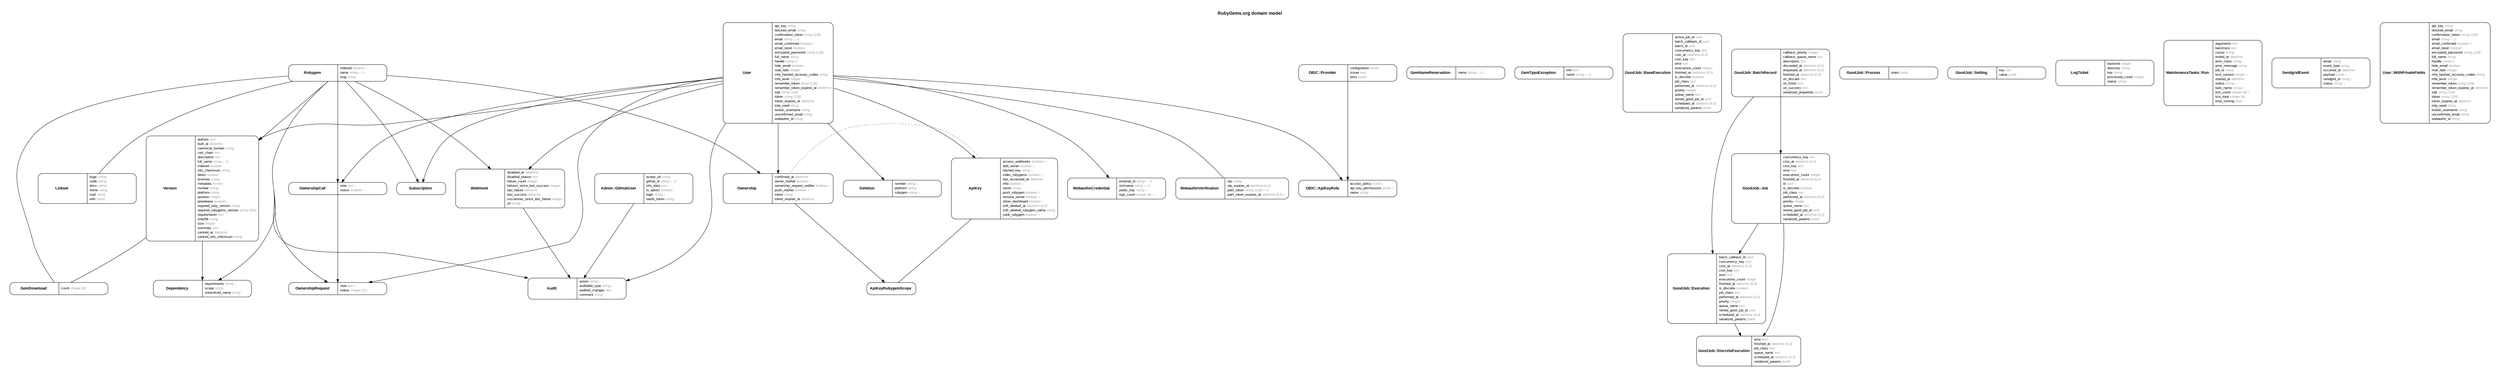 digraph Gemcutter {
rankdir = "LR";
ranksep = "0.5";
nodesep = "0.4";
pad = "0.4,0.4";
margin = "0,0";
concentrate = "true";
labelloc = "t";
fontsize = "13";
fontname = "Arial Bold";
splines = "spline";
node[ shape  =  "Mrecord" , fontsize  =  "10" , fontname  =  "Arial" , margin  =  "0.07,0.05" , penwidth  =  "1.0"];
edge[ fontname  =  "Arial" , fontsize  =  "7" , dir  =  "both" , arrowsize  =  "0.9" , penwidth  =  "1.0" , labelangle  =  "32" , labeldistance  =  "1.8"];
rankdir = "TB";
label = "RubyGems.org domain model\n\n";
"m_Admin::GitHubUser" [label = <<table border="0" align="center" cellspacing="0.5" cellpadding="0" width="134">
  <tr><td align="center" valign="bottom" width="130"><font face="Arial Bold" point-size="11">Admin::GitHubUser</font></td></tr>
</table>
|
<table border="0" align="left" cellspacing="2" cellpadding="0" width="134">
  <tr><td align="left" width="130" port="avatar_url">avatar_url <font face="Arial Italic" color="grey60">string</font></td></tr>
  <tr><td align="left" width="130" port="github_id">github_id <font face="Arial Italic" color="grey60">string ∗ U</font></td></tr>
  <tr><td align="left" width="130" port="info_data">info_data <font face="Arial Italic" color="grey60">json ∗</font></td></tr>
  <tr><td align="left" width="130" port="is_admin">is_admin <font face="Arial Italic" color="grey60">boolean</font></td></tr>
  <tr><td align="left" width="130" port="login">login <font face="Arial Italic" color="grey60">string ∗</font></td></tr>
  <tr><td align="left" width="130" port="oauth_token">oauth_token <font face="Arial Italic" color="grey60">string</font></td></tr>
</table>
>];
m_ApiKey [label = <<table border="0" align="center" cellspacing="0.5" cellpadding="0" width="134">
  <tr><td align="center" valign="bottom" width="130"><font face="Arial Bold" point-size="11">ApiKey</font></td></tr>
</table>
|
<table border="0" align="left" cellspacing="2" cellpadding="0" width="134">
  <tr><td align="left" width="130" port="access_webhooks">access_webhooks <font face="Arial Italic" color="grey60">boolean ∗</font></td></tr>
  <tr><td align="left" width="130" port="add_owner">add_owner <font face="Arial Italic" color="grey60">boolean ∗</font></td></tr>
  <tr><td align="left" width="130" port="hashed_key">hashed_key <font face="Arial Italic" color="grey60">string ∗</font></td></tr>
  <tr><td align="left" width="130" port="index_rubygems">index_rubygems <font face="Arial Italic" color="grey60">boolean ∗</font></td></tr>
  <tr><td align="left" width="130" port="last_accessed_at">last_accessed_at <font face="Arial Italic" color="grey60">datetime</font></td></tr>
  <tr><td align="left" width="130" port="mfa">mfa <font face="Arial Italic" color="grey60">boolean ∗</font></td></tr>
  <tr><td align="left" width="130" port="name">name <font face="Arial Italic" color="grey60">string ∗</font></td></tr>
  <tr><td align="left" width="130" port="push_rubygem">push_rubygem <font face="Arial Italic" color="grey60">boolean ∗</font></td></tr>
  <tr><td align="left" width="130" port="remove_owner">remove_owner <font face="Arial Italic" color="grey60">boolean ∗</font></td></tr>
  <tr><td align="left" width="130" port="show_dashboard">show_dashboard <font face="Arial Italic" color="grey60">boolean ∗</font></td></tr>
  <tr><td align="left" width="130" port="soft_deleted_at">soft_deleted_at <font face="Arial Italic" color="grey60">datetime (6,0)</font></td></tr>
  <tr><td align="left" width="130" port="soft_deleted_rubygem_name">soft_deleted_rubygem_name <font face="Arial Italic" color="grey60">string</font></td></tr>
  <tr><td align="left" width="130" port="yank_rubygem">yank_rubygem <font face="Arial Italic" color="grey60">boolean ∗</font></td></tr>
</table>
>];
m_ApiKeyRubygemScope [label = <<table border="0" align="center" cellspacing="0.5" cellpadding="0" width="134">
  <tr><td align="center" valign="bottom" width="130"><font face="Arial Bold" point-size="11">ApiKeyRubygemScope</font></td></tr>
</table>
>];
m_Audit [label = <<table border="0" align="center" cellspacing="0.5" cellpadding="0" width="134">
  <tr><td align="center" valign="bottom" width="130"><font face="Arial Bold" point-size="11">Audit</font></td></tr>
</table>
|
<table border="0" align="left" cellspacing="2" cellpadding="0" width="134">
  <tr><td align="left" width="130" port="action">action <font face="Arial Italic" color="grey60">string ∗</font></td></tr>
  <tr><td align="left" width="130" port="auditable_type">auditable_type <font face="Arial Italic" color="grey60">string ∗</font></td></tr>
  <tr><td align="left" width="130" port="audited_changes">audited_changes <font face="Arial Italic" color="grey60">text</font></td></tr>
  <tr><td align="left" width="130" port="comment">comment <font face="Arial Italic" color="grey60">string</font></td></tr>
</table>
>];
m_Deletion [label = <<table border="0" align="center" cellspacing="0.5" cellpadding="0" width="134">
  <tr><td align="center" valign="bottom" width="130"><font face="Arial Bold" point-size="11">Deletion</font></td></tr>
</table>
|
<table border="0" align="left" cellspacing="2" cellpadding="0" width="134">
  <tr><td align="left" width="130" port="number">number <font face="Arial Italic" color="grey60">string ∗</font></td></tr>
  <tr><td align="left" width="130" port="platform">platform <font face="Arial Italic" color="grey60">string</font></td></tr>
  <tr><td align="left" width="130" port="rubygem">rubygem <font face="Arial Italic" color="grey60">string ∗</font></td></tr>
</table>
>];
m_Dependency [label = <<table border="0" align="center" cellspacing="0.5" cellpadding="0" width="134">
  <tr><td align="center" valign="bottom" width="130"><font face="Arial Bold" point-size="11">Dependency</font></td></tr>
</table>
|
<table border="0" align="left" cellspacing="2" cellpadding="0" width="134">
  <tr><td align="left" width="130" port="requirements">requirements <font face="Arial Italic" color="grey60">string ∗</font></td></tr>
  <tr><td align="left" width="130" port="scope">scope <font face="Arial Italic" color="grey60">string</font></td></tr>
  <tr><td align="left" width="130" port="unresolved_name">unresolved_name <font face="Arial Italic" color="grey60">string</font></td></tr>
</table>
>];
m_GemDownload [label = <<table border="0" align="center" cellspacing="0.5" cellpadding="0" width="134">
  <tr><td align="center" valign="bottom" width="130"><font face="Arial Bold" point-size="11">GemDownload</font></td></tr>
</table>
|
<table border="0" align="left" cellspacing="2" cellpadding="0" width="134">
  <tr><td align="left" width="130" port="count">count <font face="Arial Italic" color="grey60">integer (8)</font></td></tr>
</table>
>];
m_GemNameReservation [label = <<table border="0" align="center" cellspacing="0.5" cellpadding="0" width="134">
  <tr><td align="center" valign="bottom" width="130"><font face="Arial Bold" point-size="11">GemNameReservation</font></td></tr>
</table>
|
<table border="0" align="left" cellspacing="2" cellpadding="0" width="134">
  <tr><td align="left" width="130" port="name">name <font face="Arial Italic" color="grey60">string ∗ U</font></td></tr>
</table>
>];
m_GemTypoException [label = <<table border="0" align="center" cellspacing="0.5" cellpadding="0" width="134">
  <tr><td align="center" valign="bottom" width="130"><font face="Arial Bold" point-size="11">GemTypoException</font></td></tr>
</table>
|
<table border="0" align="left" cellspacing="2" cellpadding="0" width="134">
  <tr><td align="left" width="130" port="info">info <font face="Arial Italic" color="grey60">text</font></td></tr>
  <tr><td align="left" width="130" port="name">name <font face="Arial Italic" color="grey60">string ∗ U</font></td></tr>
</table>
>];
"m_GoodJob::BaseExecution" [label = <<table border="0" align="center" cellspacing="0.5" cellpadding="0" width="134">
  <tr><td align="center" valign="bottom" width="130"><font face="Arial Bold" point-size="11">GoodJob::BaseExecution</font></td></tr>
</table>
|
<table border="0" align="left" cellspacing="2" cellpadding="0" width="134">
  <tr><td align="left" width="130" port="active_job_id">active_job_id <font face="Arial Italic" color="grey60">uuid</font></td></tr>
  <tr><td align="left" width="130" port="batch_callback_id">batch_callback_id <font face="Arial Italic" color="grey60">uuid</font></td></tr>
  <tr><td align="left" width="130" port="batch_id">batch_id <font face="Arial Italic" color="grey60">uuid</font></td></tr>
  <tr><td align="left" width="130" port="concurrency_key">concurrency_key <font face="Arial Italic" color="grey60">text</font></td></tr>
  <tr><td align="left" width="130" port="cron_at">cron_at <font face="Arial Italic" color="grey60">datetime (6,0)</font></td></tr>
  <tr><td align="left" width="130" port="cron_key">cron_key <font face="Arial Italic" color="grey60">text</font></td></tr>
  <tr><td align="left" width="130" port="error">error <font face="Arial Italic" color="grey60">text</font></td></tr>
  <tr><td align="left" width="130" port="executions_count">executions_count <font face="Arial Italic" color="grey60">integer</font></td></tr>
  <tr><td align="left" width="130" port="finished_at">finished_at <font face="Arial Italic" color="grey60">datetime (6,0)</font></td></tr>
  <tr><td align="left" width="130" port="is_discrete">is_discrete <font face="Arial Italic" color="grey60">boolean</font></td></tr>
  <tr><td align="left" width="130" port="job_class">job_class <font face="Arial Italic" color="grey60">text</font></td></tr>
  <tr><td align="left" width="130" port="performed_at">performed_at <font face="Arial Italic" color="grey60">datetime (6,0)</font></td></tr>
  <tr><td align="left" width="130" port="priority">priority <font face="Arial Italic" color="grey60">integer</font></td></tr>
  <tr><td align="left" width="130" port="queue_name">queue_name <font face="Arial Italic" color="grey60">text</font></td></tr>
  <tr><td align="left" width="130" port="retried_good_job_id">retried_good_job_id <font face="Arial Italic" color="grey60">uuid</font></td></tr>
  <tr><td align="left" width="130" port="scheduled_at">scheduled_at <font face="Arial Italic" color="grey60">datetime (6,0)</font></td></tr>
  <tr><td align="left" width="130" port="serialized_params">serialized_params <font face="Arial Italic" color="grey60">jsonb</font></td></tr>
</table>
>];
"m_GoodJob::BatchRecord" [label = <<table border="0" align="center" cellspacing="0.5" cellpadding="0" width="134">
  <tr><td align="center" valign="bottom" width="130"><font face="Arial Bold" point-size="11">GoodJob::BatchRecord</font></td></tr>
</table>
|
<table border="0" align="left" cellspacing="2" cellpadding="0" width="134">
  <tr><td align="left" width="130" port="callback_priority">callback_priority <font face="Arial Italic" color="grey60">integer</font></td></tr>
  <tr><td align="left" width="130" port="callback_queue_name">callback_queue_name <font face="Arial Italic" color="grey60">text</font></td></tr>
  <tr><td align="left" width="130" port="description">description <font face="Arial Italic" color="grey60">text</font></td></tr>
  <tr><td align="left" width="130" port="discarded_at">discarded_at <font face="Arial Italic" color="grey60">datetime (6,0)</font></td></tr>
  <tr><td align="left" width="130" port="enqueued_at">enqueued_at <font face="Arial Italic" color="grey60">datetime (6,0)</font></td></tr>
  <tr><td align="left" width="130" port="finished_at">finished_at <font face="Arial Italic" color="grey60">datetime (6,0)</font></td></tr>
  <tr><td align="left" width="130" port="on_discard">on_discard <font face="Arial Italic" color="grey60">text</font></td></tr>
  <tr><td align="left" width="130" port="on_finish">on_finish <font face="Arial Italic" color="grey60">text</font></td></tr>
  <tr><td align="left" width="130" port="on_success">on_success <font face="Arial Italic" color="grey60">text</font></td></tr>
  <tr><td align="left" width="130" port="serialized_properties">serialized_properties <font face="Arial Italic" color="grey60">jsonb</font></td></tr>
</table>
>];
"m_GoodJob::DiscreteExecution" [label = <<table border="0" align="center" cellspacing="0.5" cellpadding="0" width="134">
  <tr><td align="center" valign="bottom" width="130"><font face="Arial Bold" point-size="11">GoodJob::DiscreteExecution</font></td></tr>
</table>
|
<table border="0" align="left" cellspacing="2" cellpadding="0" width="134">
  <tr><td align="left" width="130" port="error">error <font face="Arial Italic" color="grey60">text</font></td></tr>
  <tr><td align="left" width="130" port="finished_at">finished_at <font face="Arial Italic" color="grey60">datetime (6,0)</font></td></tr>
  <tr><td align="left" width="130" port="job_class">job_class <font face="Arial Italic" color="grey60">text</font></td></tr>
  <tr><td align="left" width="130" port="queue_name">queue_name <font face="Arial Italic" color="grey60">text</font></td></tr>
  <tr><td align="left" width="130" port="scheduled_at">scheduled_at <font face="Arial Italic" color="grey60">datetime (6,0)</font></td></tr>
  <tr><td align="left" width="130" port="serialized_params">serialized_params <font face="Arial Italic" color="grey60">jsonb</font></td></tr>
</table>
>];
"m_GoodJob::Execution" [label = <<table border="0" align="center" cellspacing="0.5" cellpadding="0" width="134">
  <tr><td align="center" valign="bottom" width="130"><font face="Arial Bold" point-size="11">GoodJob::Execution</font></td></tr>
</table>
|
<table border="0" align="left" cellspacing="2" cellpadding="0" width="134">
  <tr><td align="left" width="130" port="batch_callback_id">batch_callback_id <font face="Arial Italic" color="grey60">uuid</font></td></tr>
  <tr><td align="left" width="130" port="concurrency_key">concurrency_key <font face="Arial Italic" color="grey60">text</font></td></tr>
  <tr><td align="left" width="130" port="cron_at">cron_at <font face="Arial Italic" color="grey60">datetime (6,0)</font></td></tr>
  <tr><td align="left" width="130" port="cron_key">cron_key <font face="Arial Italic" color="grey60">text</font></td></tr>
  <tr><td align="left" width="130" port="error">error <font face="Arial Italic" color="grey60">text</font></td></tr>
  <tr><td align="left" width="130" port="executions_count">executions_count <font face="Arial Italic" color="grey60">integer</font></td></tr>
  <tr><td align="left" width="130" port="finished_at">finished_at <font face="Arial Italic" color="grey60">datetime (6,0)</font></td></tr>
  <tr><td align="left" width="130" port="is_discrete">is_discrete <font face="Arial Italic" color="grey60">boolean</font></td></tr>
  <tr><td align="left" width="130" port="job_class">job_class <font face="Arial Italic" color="grey60">text</font></td></tr>
  <tr><td align="left" width="130" port="performed_at">performed_at <font face="Arial Italic" color="grey60">datetime (6,0)</font></td></tr>
  <tr><td align="left" width="130" port="priority">priority <font face="Arial Italic" color="grey60">integer</font></td></tr>
  <tr><td align="left" width="130" port="queue_name">queue_name <font face="Arial Italic" color="grey60">text</font></td></tr>
  <tr><td align="left" width="130" port="retried_good_job_id">retried_good_job_id <font face="Arial Italic" color="grey60">uuid</font></td></tr>
  <tr><td align="left" width="130" port="scheduled_at">scheduled_at <font face="Arial Italic" color="grey60">datetime (6,0)</font></td></tr>
  <tr><td align="left" width="130" port="serialized_params">serialized_params <font face="Arial Italic" color="grey60">jsonb</font></td></tr>
</table>
>];
"m_GoodJob::Job" [label = <<table border="0" align="center" cellspacing="0.5" cellpadding="0" width="134">
  <tr><td align="center" valign="bottom" width="130"><font face="Arial Bold" point-size="11">GoodJob::Job</font></td></tr>
</table>
|
<table border="0" align="left" cellspacing="2" cellpadding="0" width="134">
  <tr><td align="left" width="130" port="concurrency_key">concurrency_key <font face="Arial Italic" color="grey60">text</font></td></tr>
  <tr><td align="left" width="130" port="cron_at">cron_at <font face="Arial Italic" color="grey60">datetime (6,0)</font></td></tr>
  <tr><td align="left" width="130" port="cron_key">cron_key <font face="Arial Italic" color="grey60">text</font></td></tr>
  <tr><td align="left" width="130" port="error">error <font face="Arial Italic" color="grey60">text</font></td></tr>
  <tr><td align="left" width="130" port="executions_count">executions_count <font face="Arial Italic" color="grey60">integer</font></td></tr>
  <tr><td align="left" width="130" port="finished_at">finished_at <font face="Arial Italic" color="grey60">datetime (6,0)</font></td></tr>
  <tr><td align="left" width="130" port="id">id <font face="Arial Italic" color="grey60">uuid ∗</font></td></tr>
  <tr><td align="left" width="130" port="is_discrete">is_discrete <font face="Arial Italic" color="grey60">boolean</font></td></tr>
  <tr><td align="left" width="130" port="job_class">job_class <font face="Arial Italic" color="grey60">text</font></td></tr>
  <tr><td align="left" width="130" port="performed_at">performed_at <font face="Arial Italic" color="grey60">datetime (6,0)</font></td></tr>
  <tr><td align="left" width="130" port="priority">priority <font face="Arial Italic" color="grey60">integer</font></td></tr>
  <tr><td align="left" width="130" port="queue_name">queue_name <font face="Arial Italic" color="grey60">text</font></td></tr>
  <tr><td align="left" width="130" port="retried_good_job_id">retried_good_job_id <font face="Arial Italic" color="grey60">uuid</font></td></tr>
  <tr><td align="left" width="130" port="scheduled_at">scheduled_at <font face="Arial Italic" color="grey60">datetime (6,0)</font></td></tr>
  <tr><td align="left" width="130" port="serialized_params">serialized_params <font face="Arial Italic" color="grey60">jsonb</font></td></tr>
</table>
>];
"m_GoodJob::Process" [label = <<table border="0" align="center" cellspacing="0.5" cellpadding="0" width="134">
  <tr><td align="center" valign="bottom" width="130"><font face="Arial Bold" point-size="11">GoodJob::Process</font></td></tr>
</table>
|
<table border="0" align="left" cellspacing="2" cellpadding="0" width="134">
  <tr><td align="left" width="130" port="state">state <font face="Arial Italic" color="grey60">jsonb</font></td></tr>
</table>
>];
"m_GoodJob::Setting" [label = <<table border="0" align="center" cellspacing="0.5" cellpadding="0" width="134">
  <tr><td align="center" valign="bottom" width="130"><font face="Arial Bold" point-size="11">GoodJob::Setting</font></td></tr>
</table>
|
<table border="0" align="left" cellspacing="2" cellpadding="0" width="134">
  <tr><td align="left" width="130" port="key">key <font face="Arial Italic" color="grey60">text</font></td></tr>
  <tr><td align="left" width="130" port="value">value <font face="Arial Italic" color="grey60">jsonb</font></td></tr>
</table>
>];
m_Linkset [label = <<table border="0" align="center" cellspacing="0.5" cellpadding="0" width="134">
  <tr><td align="center" valign="bottom" width="130"><font face="Arial Bold" point-size="11">Linkset</font></td></tr>
</table>
|
<table border="0" align="left" cellspacing="2" cellpadding="0" width="134">
  <tr><td align="left" width="130" port="bugs">bugs <font face="Arial Italic" color="grey60">string</font></td></tr>
  <tr><td align="left" width="130" port="code">code <font face="Arial Italic" color="grey60">string</font></td></tr>
  <tr><td align="left" width="130" port="docs">docs <font face="Arial Italic" color="grey60">string</font></td></tr>
  <tr><td align="left" width="130" port="home">home <font face="Arial Italic" color="grey60">string</font></td></tr>
  <tr><td align="left" width="130" port="mail">mail <font face="Arial Italic" color="grey60">string</font></td></tr>
  <tr><td align="left" width="130" port="wiki">wiki <font face="Arial Italic" color="grey60">string</font></td></tr>
</table>
>];
m_LogTicket [label = <<table border="0" align="center" cellspacing="0.5" cellpadding="0" width="134">
  <tr><td align="center" valign="bottom" width="130"><font face="Arial Bold" point-size="11">LogTicket</font></td></tr>
</table>
|
<table border="0" align="left" cellspacing="2" cellpadding="0" width="134">
  <tr><td align="left" width="130" port="backend">backend <font face="Arial Italic" color="grey60">integer</font></td></tr>
  <tr><td align="left" width="130" port="directory">directory <font face="Arial Italic" color="grey60">string</font></td></tr>
  <tr><td align="left" width="130" port="key">key <font face="Arial Italic" color="grey60">string</font></td></tr>
  <tr><td align="left" width="130" port="processed_count">processed_count <font face="Arial Italic" color="grey60">integer</font></td></tr>
  <tr><td align="left" width="130" port="status">status <font face="Arial Italic" color="grey60">string</font></td></tr>
</table>
>];
"m_MaintenanceTasks::Run" [label = <<table border="0" align="center" cellspacing="0.5" cellpadding="0" width="134">
  <tr><td align="center" valign="bottom" width="130"><font face="Arial Bold" point-size="11">MaintenanceTasks::Run</font></td></tr>
</table>
|
<table border="0" align="left" cellspacing="2" cellpadding="0" width="134">
  <tr><td align="left" width="130" port="arguments">arguments <font face="Arial Italic" color="grey60">text</font></td></tr>
  <tr><td align="left" width="130" port="backtrace">backtrace <font face="Arial Italic" color="grey60">text</font></td></tr>
  <tr><td align="left" width="130" port="cursor">cursor <font face="Arial Italic" color="grey60">string</font></td></tr>
  <tr><td align="left" width="130" port="ended_at">ended_at <font face="Arial Italic" color="grey60">datetime</font></td></tr>
  <tr><td align="left" width="130" port="error_class">error_class <font face="Arial Italic" color="grey60">string</font></td></tr>
  <tr><td align="left" width="130" port="error_message">error_message <font face="Arial Italic" color="grey60">string</font></td></tr>
  <tr><td align="left" width="130" port="job_id">job_id <font face="Arial Italic" color="grey60">string</font></td></tr>
  <tr><td align="left" width="130" port="lock_version">lock_version <font face="Arial Italic" color="grey60">integer ∗</font></td></tr>
  <tr><td align="left" width="130" port="started_at">started_at <font face="Arial Italic" color="grey60">datetime</font></td></tr>
  <tr><td align="left" width="130" port="status">status <font face="Arial Italic" color="grey60">string ∗</font></td></tr>
  <tr><td align="left" width="130" port="task_name">task_name <font face="Arial Italic" color="grey60">string ∗</font></td></tr>
  <tr><td align="left" width="130" port="tick_count">tick_count <font face="Arial Italic" color="grey60">integer (8) ∗</font></td></tr>
  <tr><td align="left" width="130" port="tick_total">tick_total <font face="Arial Italic" color="grey60">integer (8)</font></td></tr>
  <tr><td align="left" width="130" port="time_running">time_running <font face="Arial Italic" color="grey60">float ∗</font></td></tr>
</table>
>];
"m_OIDC::ApiKeyRole" [label = <<table border="0" align="center" cellspacing="0.5" cellpadding="0" width="134">
  <tr><td align="center" valign="bottom" width="130"><font face="Arial Bold" point-size="11">OIDC::ApiKeyRole</font></td></tr>
</table>
|
<table border="0" align="left" cellspacing="2" cellpadding="0" width="134">
  <tr><td align="left" width="130" port="access_policy">access_policy <font face="Arial Italic" color="grey60">jsonb ∗</font></td></tr>
  <tr><td align="left" width="130" port="api_key_permissions">api_key_permissions <font face="Arial Italic" color="grey60">jsonb ∗</font></td></tr>
  <tr><td align="left" width="130" port="name">name <font face="Arial Italic" color="grey60">string ∗</font></td></tr>
</table>
>];
"m_OIDC::Provider" [label = <<table border="0" align="center" cellspacing="0.5" cellpadding="0" width="134">
  <tr><td align="center" valign="bottom" width="130"><font face="Arial Bold" point-size="11">OIDC::Provider</font></td></tr>
</table>
|
<table border="0" align="left" cellspacing="2" cellpadding="0" width="134">
  <tr><td align="left" width="130" port="configuration">configuration <font face="Arial Italic" color="grey60">jsonb</font></td></tr>
  <tr><td align="left" width="130" port="issuer">issuer <font face="Arial Italic" color="grey60">text</font></td></tr>
  <tr><td align="left" width="130" port="jwks">jwks <font face="Arial Italic" color="grey60">jsonb</font></td></tr>
</table>
>];
m_Ownership [label = <<table border="0" align="center" cellspacing="0.5" cellpadding="0" width="134">
  <tr><td align="center" valign="bottom" width="130"><font face="Arial Bold" point-size="11">Ownership</font></td></tr>
</table>
|
<table border="0" align="left" cellspacing="2" cellpadding="0" width="134">
  <tr><td align="left" width="130" port="confirmed_at">confirmed_at <font face="Arial Italic" color="grey60">datetime</font></td></tr>
  <tr><td align="left" width="130" port="owner_notifier">owner_notifier <font face="Arial Italic" color="grey60">boolean ∗</font></td></tr>
  <tr><td align="left" width="130" port="ownership_request_notifier">ownership_request_notifier <font face="Arial Italic" color="grey60">boolean ∗</font></td></tr>
  <tr><td align="left" width="130" port="push_notifier">push_notifier <font face="Arial Italic" color="grey60">boolean ∗</font></td></tr>
  <tr><td align="left" width="130" port="token">token <font face="Arial Italic" color="grey60">string</font></td></tr>
  <tr><td align="left" width="130" port="token_expires_at">token_expires_at <font face="Arial Italic" color="grey60">datetime</font></td></tr>
</table>
>];
m_OwnershipCall [label = <<table border="0" align="center" cellspacing="0.5" cellpadding="0" width="134">
  <tr><td align="center" valign="bottom" width="130"><font face="Arial Bold" point-size="11">OwnershipCall</font></td></tr>
</table>
|
<table border="0" align="left" cellspacing="2" cellpadding="0" width="134">
  <tr><td align="left" width="130" port="note">note <font face="Arial Italic" color="grey60">text ∗</font></td></tr>
  <tr><td align="left" width="130" port="status">status <font face="Arial Italic" color="grey60">boolean ∗</font></td></tr>
</table>
>];
m_OwnershipRequest [label = <<table border="0" align="center" cellspacing="0.5" cellpadding="0" width="134">
  <tr><td align="center" valign="bottom" width="130"><font face="Arial Bold" point-size="11">OwnershipRequest</font></td></tr>
</table>
|
<table border="0" align="left" cellspacing="2" cellpadding="0" width="134">
  <tr><td align="left" width="130" port="note">note <font face="Arial Italic" color="grey60">text ∗</font></td></tr>
  <tr><td align="left" width="130" port="status">status <font face="Arial Italic" color="grey60">integer (2) ∗</font></td></tr>
</table>
>];
m_Rubygem [label = <<table border="0" align="center" cellspacing="0.5" cellpadding="0" width="134">
  <tr><td align="center" valign="bottom" width="130"><font face="Arial Bold" point-size="11">Rubygem</font></td></tr>
</table>
|
<table border="0" align="left" cellspacing="2" cellpadding="0" width="134">
  <tr><td align="left" width="130" port="indexed">indexed <font face="Arial Italic" color="grey60">boolean ∗</font></td></tr>
  <tr><td align="left" width="130" port="name">name <font face="Arial Italic" color="grey60">string ∗ U</font></td></tr>
  <tr><td align="left" width="130" port="slug">slug <font face="Arial Italic" color="grey60">string</font></td></tr>
</table>
>];
m_SendgridEvent [label = <<table border="0" align="center" cellspacing="0.5" cellpadding="0" width="134">
  <tr><td align="center" valign="bottom" width="130"><font face="Arial Bold" point-size="11">SendgridEvent</font></td></tr>
</table>
|
<table border="0" align="left" cellspacing="2" cellpadding="0" width="134">
  <tr><td align="left" width="130" port="email">email <font face="Arial Italic" color="grey60">string</font></td></tr>
  <tr><td align="left" width="130" port="event_type">event_type <font face="Arial Italic" color="grey60">string</font></td></tr>
  <tr><td align="left" width="130" port="occurred_at">occurred_at <font face="Arial Italic" color="grey60">datetime</font></td></tr>
  <tr><td align="left" width="130" port="payload">payload <font face="Arial Italic" color="grey60">jsonb ∗</font></td></tr>
  <tr><td align="left" width="130" port="sendgrid_id">sendgrid_id <font face="Arial Italic" color="grey60">string ∗</font></td></tr>
  <tr><td align="left" width="130" port="status">status <font face="Arial Italic" color="grey60">string ∗</font></td></tr>
</table>
>];
m_Subscription [label = <<table border="0" align="center" cellspacing="0.5" cellpadding="0" width="134">
  <tr><td align="center" valign="bottom" width="130"><font face="Arial Bold" point-size="11">Subscription</font></td></tr>
</table>
>];
m_User [label = <<table border="0" align="center" cellspacing="0.5" cellpadding="0" width="134">
  <tr><td align="center" valign="bottom" width="130"><font face="Arial Bold" point-size="11">User</font></td></tr>
</table>
|
<table border="0" align="left" cellspacing="2" cellpadding="0" width="134">
  <tr><td align="left" width="130" port="api_key">api_key <font face="Arial Italic" color="grey60">string</font></td></tr>
  <tr><td align="left" width="130" port="blocked_email">blocked_email <font face="Arial Italic" color="grey60">string</font></td></tr>
  <tr><td align="left" width="130" port="confirmation_token">confirmation_token <font face="Arial Italic" color="grey60">string (128)</font></td></tr>
  <tr><td align="left" width="130" port="email">email <font face="Arial Italic" color="grey60">string ∗ U</font></td></tr>
  <tr><td align="left" width="130" port="email_confirmed">email_confirmed <font face="Arial Italic" color="grey60">boolean ∗</font></td></tr>
  <tr><td align="left" width="130" port="email_reset">email_reset <font face="Arial Italic" color="grey60">boolean</font></td></tr>
  <tr><td align="left" width="130" port="encrypted_password">encrypted_password <font face="Arial Italic" color="grey60">string (128)</font></td></tr>
  <tr><td align="left" width="130" port="full_name">full_name <font face="Arial Italic" color="grey60">string</font></td></tr>
  <tr><td align="left" width="130" port="handle">handle <font face="Arial Italic" color="grey60">string U</font></td></tr>
  <tr><td align="left" width="130" port="hide_email">hide_email <font face="Arial Italic" color="grey60">boolean</font></td></tr>
  <tr><td align="left" width="130" port="mail_fails">mail_fails <font face="Arial Italic" color="grey60">integer</font></td></tr>
  <tr><td align="left" width="130" port="mfa_hashed_recovery_codes">mfa_hashed_recovery_codes <font face="Arial Italic" color="grey60">string</font></td></tr>
  <tr><td align="left" width="130" port="mfa_level">mfa_level <font face="Arial Italic" color="grey60">integer</font></td></tr>
  <tr><td align="left" width="130" port="remember_token">remember_token <font face="Arial Italic" color="grey60">string (128)</font></td></tr>
  <tr><td align="left" width="130" port="remember_token_expires_at">remember_token_expires_at <font face="Arial Italic" color="grey60">datetime</font></td></tr>
  <tr><td align="left" width="130" port="salt">salt <font face="Arial Italic" color="grey60">string (128)</font></td></tr>
  <tr><td align="left" width="130" port="token">token <font face="Arial Italic" color="grey60">string (128)</font></td></tr>
  <tr><td align="left" width="130" port="token_expires_at">token_expires_at <font face="Arial Italic" color="grey60">datetime</font></td></tr>
  <tr><td align="left" width="130" port="totp_seed">totp_seed <font face="Arial Italic" color="grey60">string</font></td></tr>
  <tr><td align="left" width="130" port="twitter_username">twitter_username <font face="Arial Italic" color="grey60">string</font></td></tr>
  <tr><td align="left" width="130" port="unconfirmed_email">unconfirmed_email <font face="Arial Italic" color="grey60">string</font></td></tr>
  <tr><td align="left" width="130" port="webauthn_id">webauthn_id <font face="Arial Italic" color="grey60">string</font></td></tr>
</table>
>];
"m_User::WithPrivateFields" [label = <<table border="0" align="center" cellspacing="0.5" cellpadding="0" width="134">
  <tr><td align="center" valign="bottom" width="130"><font face="Arial Bold" point-size="11">User::WithPrivateFields</font></td></tr>
</table>
|
<table border="0" align="left" cellspacing="2" cellpadding="0" width="134">
  <tr><td align="left" width="130" port="api_key">api_key <font face="Arial Italic" color="grey60">string</font></td></tr>
  <tr><td align="left" width="130" port="blocked_email">blocked_email <font face="Arial Italic" color="grey60">string</font></td></tr>
  <tr><td align="left" width="130" port="confirmation_token">confirmation_token <font face="Arial Italic" color="grey60">string (128)</font></td></tr>
  <tr><td align="left" width="130" port="email">email <font face="Arial Italic" color="grey60">string ∗ U</font></td></tr>
  <tr><td align="left" width="130" port="email_confirmed">email_confirmed <font face="Arial Italic" color="grey60">boolean ∗</font></td></tr>
  <tr><td align="left" width="130" port="email_reset">email_reset <font face="Arial Italic" color="grey60">boolean</font></td></tr>
  <tr><td align="left" width="130" port="encrypted_password">encrypted_password <font face="Arial Italic" color="grey60">string (128)</font></td></tr>
  <tr><td align="left" width="130" port="full_name">full_name <font face="Arial Italic" color="grey60">string</font></td></tr>
  <tr><td align="left" width="130" port="handle">handle <font face="Arial Italic" color="grey60">string U</font></td></tr>
  <tr><td align="left" width="130" port="hide_email">hide_email <font face="Arial Italic" color="grey60">boolean</font></td></tr>
  <tr><td align="left" width="130" port="mail_fails">mail_fails <font face="Arial Italic" color="grey60">integer</font></td></tr>
  <tr><td align="left" width="130" port="mfa_hashed_recovery_codes">mfa_hashed_recovery_codes <font face="Arial Italic" color="grey60">string</font></td></tr>
  <tr><td align="left" width="130" port="mfa_level">mfa_level <font face="Arial Italic" color="grey60">integer</font></td></tr>
  <tr><td align="left" width="130" port="remember_token">remember_token <font face="Arial Italic" color="grey60">string (128)</font></td></tr>
  <tr><td align="left" width="130" port="remember_token_expires_at">remember_token_expires_at <font face="Arial Italic" color="grey60">datetime</font></td></tr>
  <tr><td align="left" width="130" port="salt">salt <font face="Arial Italic" color="grey60">string (128)</font></td></tr>
  <tr><td align="left" width="130" port="token">token <font face="Arial Italic" color="grey60">string (128)</font></td></tr>
  <tr><td align="left" width="130" port="token_expires_at">token_expires_at <font face="Arial Italic" color="grey60">datetime</font></td></tr>
  <tr><td align="left" width="130" port="totp_seed">totp_seed <font face="Arial Italic" color="grey60">string</font></td></tr>
  <tr><td align="left" width="130" port="twitter_username">twitter_username <font face="Arial Italic" color="grey60">string</font></td></tr>
  <tr><td align="left" width="130" port="unconfirmed_email">unconfirmed_email <font face="Arial Italic" color="grey60">string</font></td></tr>
  <tr><td align="left" width="130" port="webauthn_id">webauthn_id <font face="Arial Italic" color="grey60">string</font></td></tr>
</table>
>];
m_Version [label = <<table border="0" align="center" cellspacing="0.5" cellpadding="0" width="134">
  <tr><td align="center" valign="bottom" width="130"><font face="Arial Bold" point-size="11">Version</font></td></tr>
</table>
|
<table border="0" align="left" cellspacing="2" cellpadding="0" width="134">
  <tr><td align="left" width="130" port="authors">authors <font face="Arial Italic" color="grey60">text</font></td></tr>
  <tr><td align="left" width="130" port="built_at">built_at <font face="Arial Italic" color="grey60">datetime</font></td></tr>
  <tr><td align="left" width="130" port="canonical_number">canonical_number <font face="Arial Italic" color="grey60">string</font></td></tr>
  <tr><td align="left" width="130" port="cert_chain">cert_chain <font face="Arial Italic" color="grey60">text</font></td></tr>
  <tr><td align="left" width="130" port="description">description <font face="Arial Italic" color="grey60">text</font></td></tr>
  <tr><td align="left" width="130" port="full_name">full_name <font face="Arial Italic" color="grey60">string ∗ U</font></td></tr>
  <tr><td align="left" width="130" port="indexed">indexed <font face="Arial Italic" color="grey60">boolean</font></td></tr>
  <tr><td align="left" width="130" port="info_checksum">info_checksum <font face="Arial Italic" color="grey60">string</font></td></tr>
  <tr><td align="left" width="130" port="latest">latest <font face="Arial Italic" color="grey60">boolean</font></td></tr>
  <tr><td align="left" width="130" port="licenses">licenses <font face="Arial Italic" color="grey60">string</font></td></tr>
  <tr><td align="left" width="130" port="metadata">metadata <font face="Arial Italic" color="grey60">hstore ∗</font></td></tr>
  <tr><td align="left" width="130" port="number">number <font face="Arial Italic" color="grey60">string</font></td></tr>
  <tr><td align="left" width="130" port="platform">platform <font face="Arial Italic" color="grey60">string</font></td></tr>
  <tr><td align="left" width="130" port="position">position <font face="Arial Italic" color="grey60">integer</font></td></tr>
  <tr><td align="left" width="130" port="prerelease">prerelease <font face="Arial Italic" color="grey60">boolean</font></td></tr>
  <tr><td align="left" width="130" port="required_ruby_version">required_ruby_version <font face="Arial Italic" color="grey60">string</font></td></tr>
  <tr><td align="left" width="130" port="required_rubygems_version">required_rubygems_version <font face="Arial Italic" color="grey60">string (255)</font></td></tr>
  <tr><td align="left" width="130" port="requirements">requirements <font face="Arial Italic" color="grey60">text</font></td></tr>
  <tr><td align="left" width="130" port="sha256">sha256 <font face="Arial Italic" color="grey60">string</font></td></tr>
  <tr><td align="left" width="130" port="size">size <font face="Arial Italic" color="grey60">integer</font></td></tr>
  <tr><td align="left" width="130" port="summary">summary <font face="Arial Italic" color="grey60">text</font></td></tr>
  <tr><td align="left" width="130" port="yanked_at">yanked_at <font face="Arial Italic" color="grey60">datetime</font></td></tr>
  <tr><td align="left" width="130" port="yanked_info_checksum">yanked_info_checksum <font face="Arial Italic" color="grey60">string</font></td></tr>
</table>
>];
m_WebHook [label = <<table border="0" align="center" cellspacing="0.5" cellpadding="0" width="134">
  <tr><td align="center" valign="bottom" width="130"><font face="Arial Bold" point-size="11">WebHook</font></td></tr>
</table>
|
<table border="0" align="left" cellspacing="2" cellpadding="0" width="134">
  <tr><td align="left" width="130" port="disabled_at">disabled_at <font face="Arial Italic" color="grey60">datetime</font></td></tr>
  <tr><td align="left" width="130" port="disabled_reason">disabled_reason <font face="Arial Italic" color="grey60">text</font></td></tr>
  <tr><td align="left" width="130" port="failure_count">failure_count <font face="Arial Italic" color="grey60">integer</font></td></tr>
  <tr><td align="left" width="130" port="failures_since_last_success">failures_since_last_success <font face="Arial Italic" color="grey60">integer</font></td></tr>
  <tr><td align="left" width="130" port="last_failure">last_failure <font face="Arial Italic" color="grey60">datetime</font></td></tr>
  <tr><td align="left" width="130" port="last_success">last_success <font face="Arial Italic" color="grey60">datetime</font></td></tr>
  <tr><td align="left" width="130" port="successes_since_last_failure">successes_since_last_failure <font face="Arial Italic" color="grey60">integer</font></td></tr>
  <tr><td align="left" width="130" port="url">url <font face="Arial Italic" color="grey60">string ∗</font></td></tr>
</table>
>];
m_WebauthnCredential [label = <<table border="0" align="center" cellspacing="0.5" cellpadding="0" width="134">
  <tr><td align="center" valign="bottom" width="130"><font face="Arial Bold" point-size="11">WebauthnCredential</font></td></tr>
</table>
|
<table border="0" align="left" cellspacing="2" cellpadding="0" width="134">
  <tr><td align="left" width="130" port="external_id">external_id <font face="Arial Italic" color="grey60">string ∗ U</font></td></tr>
  <tr><td align="left" width="130" port="nickname">nickname <font face="Arial Italic" color="grey60">string ∗ U</font></td></tr>
  <tr><td align="left" width="130" port="public_key">public_key <font face="Arial Italic" color="grey60">string ∗</font></td></tr>
  <tr><td align="left" width="130" port="sign_count">sign_count <font face="Arial Italic" color="grey60">integer (8) ∗</font></td></tr>
</table>
>];
m_WebauthnVerification [label = <<table border="0" align="center" cellspacing="0.5" cellpadding="0" width="134">
  <tr><td align="center" valign="bottom" width="130"><font face="Arial Bold" point-size="11">WebauthnVerification</font></td></tr>
</table>
|
<table border="0" align="left" cellspacing="2" cellpadding="0" width="134">
  <tr><td align="left" width="130" port="otp">otp <font face="Arial Italic" color="grey60">string</font></td></tr>
  <tr><td align="left" width="130" port="otp_expires_at">otp_expires_at <font face="Arial Italic" color="grey60">datetime (6,0)</font></td></tr>
  <tr><td align="left" width="130" port="path_token">path_token <font face="Arial Italic" color="grey60">string (128) ∗ U</font></td></tr>
  <tr><td align="left" width="130" port="path_token_expires_at">path_token_expires_at <font face="Arial Italic" color="grey60">datetime (6,0) ∗</font></td></tr>
</table>
>];
  m_User -> m_WebauthnVerification [arrowhead = "none", arrowtail = "none", weight = "3"];
  m_User -> m_WebauthnCredential [arrowhead = "normal", arrowtail = "none", weight = "3"];
  m_Rubygem -> m_Subscription [arrowhead = "normal", arrowtail = "none", weight = "2"];
  m_User -> m_Subscription [arrowhead = "normal", arrowtail = "none", weight = "3"];
  m_Rubygem -> m_OwnershipRequest [arrowhead = "normal", arrowtail = "none", weight = "2"];
  m_User -> m_OwnershipRequest [arrowhead = "normal", arrowtail = "none", weight = "4"];
  m_OwnershipCall -> m_OwnershipRequest [arrowhead = "normal", arrowtail = "none", weight = "2"];
  m_Rubygem -> m_OwnershipCall [arrowhead = "normal", arrowtail = "none", weight = "2"];
  m_User -> m_OwnershipCall [arrowhead = "normal", arrowtail = "none", weight = "3"];
  m_User -> m_Deletion [arrowhead = "normal", arrowtail = "none", weight = "3"];
  m_ApiKey -> m_ApiKeyRubygemScope [arrowhead = "none", arrowtail = "none", weight = "2"];
  m_Ownership -> m_ApiKeyRubygemScope [arrowhead = "normal", arrowtail = "none", weight = "2"];
  m_Rubygem -> m_Audit [arrowhead = "normal", arrowtail = "none", weight = "1"];
  m_User -> m_Audit [arrowhead = "normal", arrowtail = "none", weight = "1"];
  m_WebHook -> m_Audit [arrowhead = "normal", arrowtail = "none", weight = "1"];
  "m_Admin::GitHubUser" -> m_Audit [arrowhead = "normal", arrowtail = "none", weight = "2"];
  m_Rubygem -> m_Dependency [arrowhead = "normal", arrowtail = "none", weight = "1"];
  m_Version -> m_Dependency [arrowhead = "normal", arrowtail = "none", weight = "2"];
  m_Rubygem -> m_GemDownload [arrowhead = "none", arrowtail = "none", weight = "2"];
  m_Version -> m_GemDownload [arrowhead = "none", arrowtail = "none", weight = "2"];
  m_Rubygem -> m_Ownership [arrowhead = "normal", arrowtail = "none", weight = "3"];
  m_User -> m_Ownership [arrowhead = "normal", arrowtail = "none", weight = "6"];
  m_Rubygem -> m_Version [arrowhead = "normal", arrowtail = "none", weight = "3"];
  m_User -> m_Version [arrowhead = "normal", arrowtail = "none", weight = "3"];
  "m_OIDC::Provider" -> "m_OIDC::ApiKeyRole" [arrowhead = "normal", arrowtail = "none", weight = "2"];
  m_Rubygem -> m_User [style = "dotted", arrowhead = "normal", arrowtail = "none", weight = "10", constraint = "false"];
  m_Rubygem -> m_WebHook [arrowhead = "normal", arrowtail = "none", weight = "2"];
  m_Rubygem -> m_Linkset [arrowhead = "none", arrowtail = "none", weight = "2"];
  m_User -> m_ApiKey [arrowhead = "normal", arrowtail = "none", weight = "3"];
  m_ApiKey -> m_Ownership [style = "dotted", arrowhead = "none", arrowtail = "none", weight = "1", constraint = "false"];
  m_User -> "m_OIDC::ApiKeyRole" [arrowhead = "normal", arrowtail = "none", weight = "1"];
  m_User -> m_WebHook [arrowhead = "normal", arrowtail = "none", weight = "3"];
  "m_GoodJob::Execution" -> "m_GoodJob::DiscreteExecution" [arrowhead = "normal", arrowtail = "none", weight = "2"];
  "m_GoodJob::Job" -> "m_GoodJob::DiscreteExecution" [arrowhead = "normal", arrowtail = "none", weight = "2"];
  "m_GoodJob::BatchRecord" -> "m_GoodJob::Job" [arrowhead = "normal", arrowtail = "none", weight = "3"];
  "m_GoodJob::BatchRecord" -> "m_GoodJob::Execution" [arrowhead = "normal", arrowtail = "none", weight = "2"];
  "m_GoodJob::Job" -> "m_GoodJob::Execution" [arrowhead = "normal", arrowtail = "none", weight = "2"];
}
